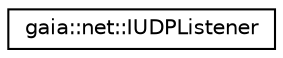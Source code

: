 digraph G
{
  edge [fontname="Helvetica",fontsize="10",labelfontname="Helvetica",labelfontsize="10"];
  node [fontname="Helvetica",fontsize="10",shape=record];
  rankdir=LR;
  Node1 [label="gaia::net::IUDPListener",height=0.2,width=0.4,color="black", fillcolor="white", style="filled",URL="$d3/db4/classgaia_1_1net_1_1_i_u_d_p_listener.html",tooltip="Listener of UPDSocket."];
}
